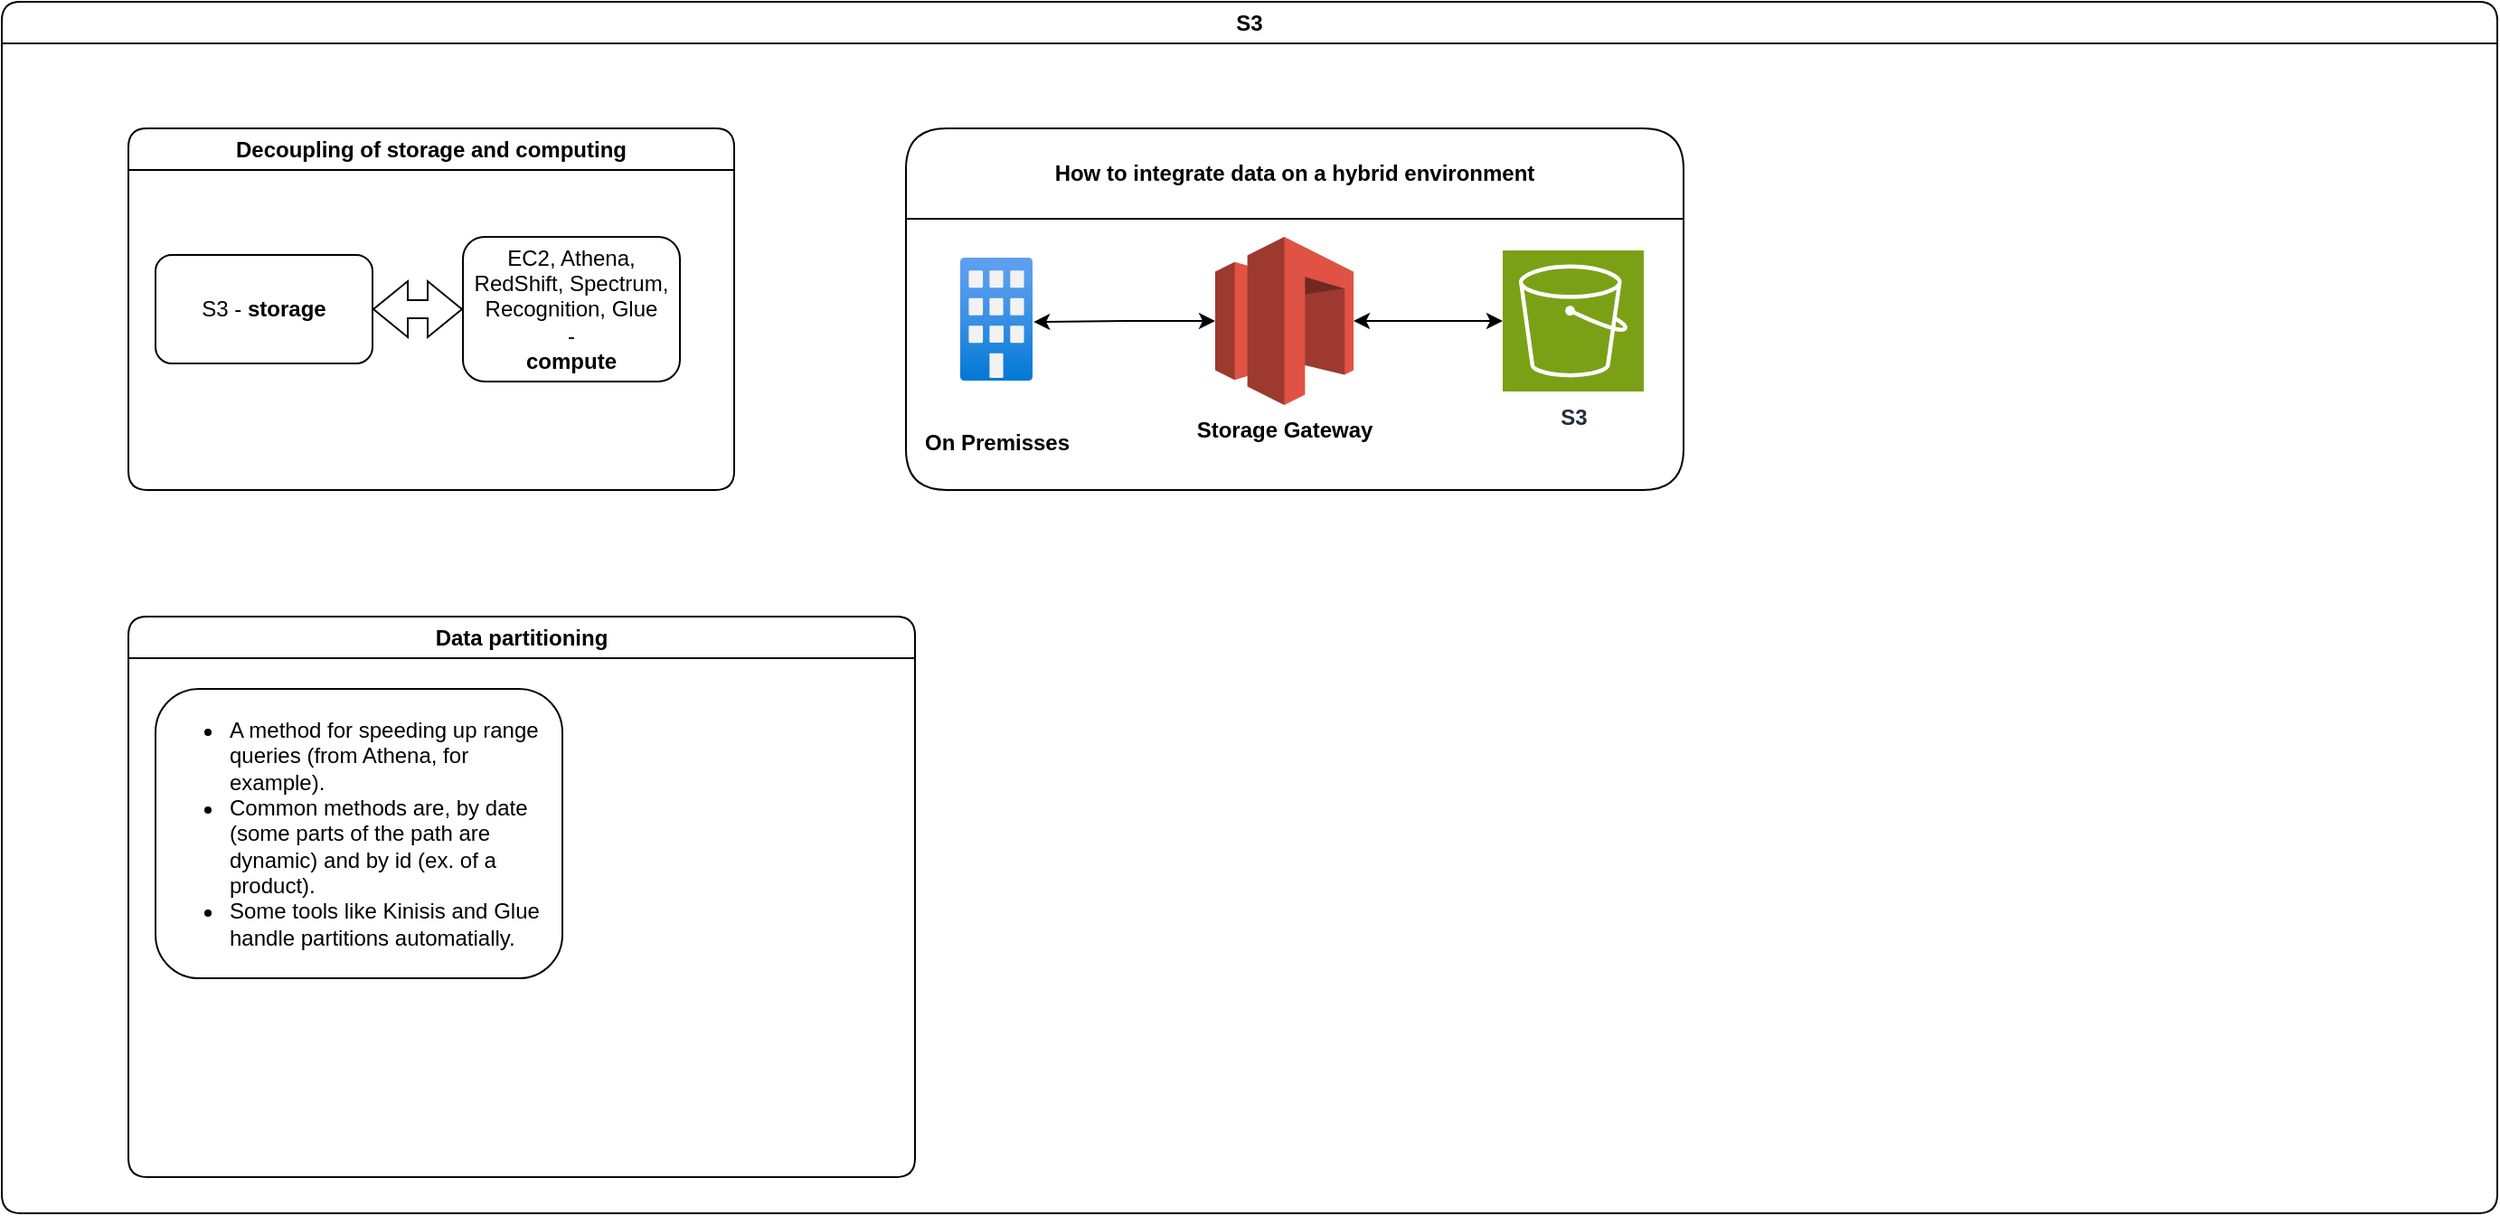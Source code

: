<mxfile version="23.1.5" type="device">
  <diagram name="Page-1" id="V4U6mVwUJMFC6cNqHrJH">
    <mxGraphModel dx="954" dy="674" grid="1" gridSize="10" guides="1" tooltips="1" connect="1" arrows="1" fold="1" page="1" pageScale="1" pageWidth="850" pageHeight="1100" math="0" shadow="0">
      <root>
        <mxCell id="0" />
        <mxCell id="1" parent="0" />
        <mxCell id="wQpRTeSzpkhgw8ej1SsK-2" value="S3" style="swimlane;whiteSpace=wrap;html=1;rounded=1;" vertex="1" parent="1">
          <mxGeometry y="60" width="1380" height="670" as="geometry" />
        </mxCell>
        <mxCell id="wQpRTeSzpkhgw8ej1SsK-5" value="Decoupling of storage and computing" style="swimlane;whiteSpace=wrap;html=1;rounded=1;strokeColor=default;align=center;verticalAlign=middle;fontFamily=Helvetica;fontSize=12;fontColor=default;fillColor=default;" vertex="1" parent="wQpRTeSzpkhgw8ej1SsK-2">
          <mxGeometry x="70" y="70" width="335" height="200" as="geometry">
            <mxRectangle x="430" y="50" width="260" height="30" as="alternateBounds" />
          </mxGeometry>
        </mxCell>
        <mxCell id="wQpRTeSzpkhgw8ej1SsK-6" value="S3 - &lt;b&gt;storage&lt;/b&gt;" style="rounded=1;whiteSpace=wrap;html=1;strokeColor=default;align=center;verticalAlign=middle;fontFamily=Helvetica;fontSize=12;fontColor=default;fillColor=default;" vertex="1" parent="wQpRTeSzpkhgw8ej1SsK-5">
          <mxGeometry x="15" y="70" width="120" height="60" as="geometry" />
        </mxCell>
        <mxCell id="wQpRTeSzpkhgw8ej1SsK-7" value="EC2, Athena, RedShift, Spectrum, Recognition, Glue&lt;br&gt;-&lt;br&gt;&lt;div style=&quot;&quot;&gt;&lt;span style=&quot;background-color: initial;&quot;&gt;&lt;b&gt;compute&lt;/b&gt;&lt;/span&gt;&lt;/div&gt;" style="rounded=1;whiteSpace=wrap;html=1;strokeColor=default;align=center;verticalAlign=middle;fontFamily=Helvetica;fontSize=12;fontColor=default;fillColor=default;" vertex="1" parent="wQpRTeSzpkhgw8ej1SsK-5">
          <mxGeometry x="185" y="60" width="120" height="80" as="geometry" />
        </mxCell>
        <mxCell id="wQpRTeSzpkhgw8ej1SsK-10" value="" style="shape=flexArrow;endArrow=classic;startArrow=classic;html=1;rounded=0;fontFamily=Helvetica;fontSize=12;fontColor=default;fontStyle=1;entryX=0;entryY=0.5;entryDx=0;entryDy=0;exitX=1;exitY=0.5;exitDx=0;exitDy=0;" edge="1" parent="wQpRTeSzpkhgw8ej1SsK-5" source="wQpRTeSzpkhgw8ej1SsK-6" target="wQpRTeSzpkhgw8ej1SsK-7">
          <mxGeometry width="100" height="100" relative="1" as="geometry">
            <mxPoint x="60" y="190" as="sourcePoint" />
            <mxPoint x="160" y="90" as="targetPoint" />
          </mxGeometry>
        </mxCell>
        <mxCell id="wQpRTeSzpkhgw8ej1SsK-8" value="Data partitioning" style="swimlane;whiteSpace=wrap;html=1;rounded=1;strokeColor=default;align=center;verticalAlign=middle;fontFamily=Helvetica;fontSize=12;fontColor=default;fontStyle=1;fillColor=default;" vertex="1" parent="wQpRTeSzpkhgw8ej1SsK-2">
          <mxGeometry x="70" y="340" width="435" height="310" as="geometry" />
        </mxCell>
        <mxCell id="wQpRTeSzpkhgw8ej1SsK-12" value="&lt;ul style=&quot;border-color: var(--border-color); text-align: left;&quot;&gt;&lt;li style=&quot;border-color: var(--border-color);&quot;&gt;&lt;span style=&quot;font-weight: normal;&quot;&gt;A method for speeding up range queries (from Athena, for example).&lt;/span&gt;&lt;/li&gt;&lt;li&gt;&lt;span style=&quot;font-weight: normal;&quot;&gt;Common methods are, by date (some parts of the path are dynamic) and by id (ex. of a product).&lt;/span&gt;&lt;/li&gt;&lt;li&gt;&lt;span style=&quot;font-weight: normal;&quot;&gt;Some tools like Kinisis and Glue handle partitions automatially.&lt;/span&gt;&lt;/li&gt;&lt;/ul&gt;" style="rounded=1;whiteSpace=wrap;html=1;strokeColor=default;align=center;verticalAlign=middle;fontFamily=Helvetica;fontSize=12;fontColor=default;fontStyle=1;fillColor=default;" vertex="1" parent="wQpRTeSzpkhgw8ej1SsK-8">
          <mxGeometry x="15" y="40" width="225" height="160" as="geometry" />
        </mxCell>
        <mxCell id="wQpRTeSzpkhgw8ej1SsK-16" value="How to integrate data on a hybrid environment" style="swimlane;whiteSpace=wrap;html=1;rounded=1;strokeColor=default;align=center;verticalAlign=middle;fontFamily=Helvetica;fontSize=12;fontColor=default;fontStyle=1;fillColor=default;startSize=50;" vertex="1" parent="wQpRTeSzpkhgw8ej1SsK-2">
          <mxGeometry x="500" y="70" width="430" height="200" as="geometry" />
        </mxCell>
        <mxCell id="wQpRTeSzpkhgw8ej1SsK-13" value="Storage Gateway" style="outlineConnect=0;dashed=0;verticalLabelPosition=bottom;verticalAlign=top;align=center;html=1;shape=mxgraph.aws3.storage_gateway;fillColor=#E05243;gradientColor=none;rounded=1;strokeColor=default;fontFamily=Helvetica;fontSize=12;fontColor=default;fontStyle=1;" vertex="1" parent="wQpRTeSzpkhgw8ej1SsK-16">
          <mxGeometry x="171" y="60" width="76.5" height="93" as="geometry" />
        </mxCell>
        <mxCell id="wQpRTeSzpkhgw8ej1SsK-14" value="On Premisses" style="image;aspect=fixed;html=1;points=[];align=center;fontSize=12;image=img/lib/azure2/other/Exchange_On_Premises_Access.svg;rounded=1;strokeColor=default;verticalAlign=middle;fontFamily=Helvetica;fontColor=default;fontStyle=1;fillColor=default;" vertex="1" parent="wQpRTeSzpkhgw8ej1SsK-16">
          <mxGeometry x="30" y="71.5" width="40" height="68" as="geometry" />
        </mxCell>
        <mxCell id="wQpRTeSzpkhgw8ej1SsK-15" value="&lt;b&gt;S3&lt;/b&gt;" style="sketch=0;points=[[0,0,0],[0.25,0,0],[0.5,0,0],[0.75,0,0],[1,0,0],[0,1,0],[0.25,1,0],[0.5,1,0],[0.75,1,0],[1,1,0],[0,0.25,0],[0,0.5,0],[0,0.75,0],[1,0.25,0],[1,0.5,0],[1,0.75,0]];outlineConnect=0;fontColor=#232F3E;fillColor=#7AA116;strokeColor=#ffffff;dashed=0;verticalLabelPosition=bottom;verticalAlign=top;align=center;html=1;fontSize=12;fontStyle=0;aspect=fixed;shape=mxgraph.aws4.resourceIcon;resIcon=mxgraph.aws4.s3;rounded=1;fontFamily=Helvetica;" vertex="1" parent="wQpRTeSzpkhgw8ej1SsK-16">
          <mxGeometry x="330" y="67.5" width="78" height="78" as="geometry" />
        </mxCell>
        <mxCell id="wQpRTeSzpkhgw8ej1SsK-17" style="edgeStyle=orthogonalEdgeStyle;rounded=0;orthogonalLoop=1;jettySize=auto;html=1;entryX=1;entryY=0.5;entryDx=0;entryDy=0;entryPerimeter=0;fontFamily=Helvetica;fontSize=12;fontColor=default;fontStyle=1;startArrow=classic;startFill=1;" edge="1" parent="wQpRTeSzpkhgw8ej1SsK-16" source="wQpRTeSzpkhgw8ej1SsK-15" target="wQpRTeSzpkhgw8ej1SsK-13">
          <mxGeometry relative="1" as="geometry" />
        </mxCell>
        <mxCell id="wQpRTeSzpkhgw8ej1SsK-18" style="edgeStyle=orthogonalEdgeStyle;rounded=0;orthogonalLoop=1;jettySize=auto;html=1;entryX=1.014;entryY=0.523;entryDx=0;entryDy=0;entryPerimeter=0;fontFamily=Helvetica;fontSize=12;fontColor=default;fontStyle=1;startArrow=classic;startFill=1;" edge="1" parent="wQpRTeSzpkhgw8ej1SsK-16" source="wQpRTeSzpkhgw8ej1SsK-13" target="wQpRTeSzpkhgw8ej1SsK-14">
          <mxGeometry relative="1" as="geometry" />
        </mxCell>
      </root>
    </mxGraphModel>
  </diagram>
</mxfile>
